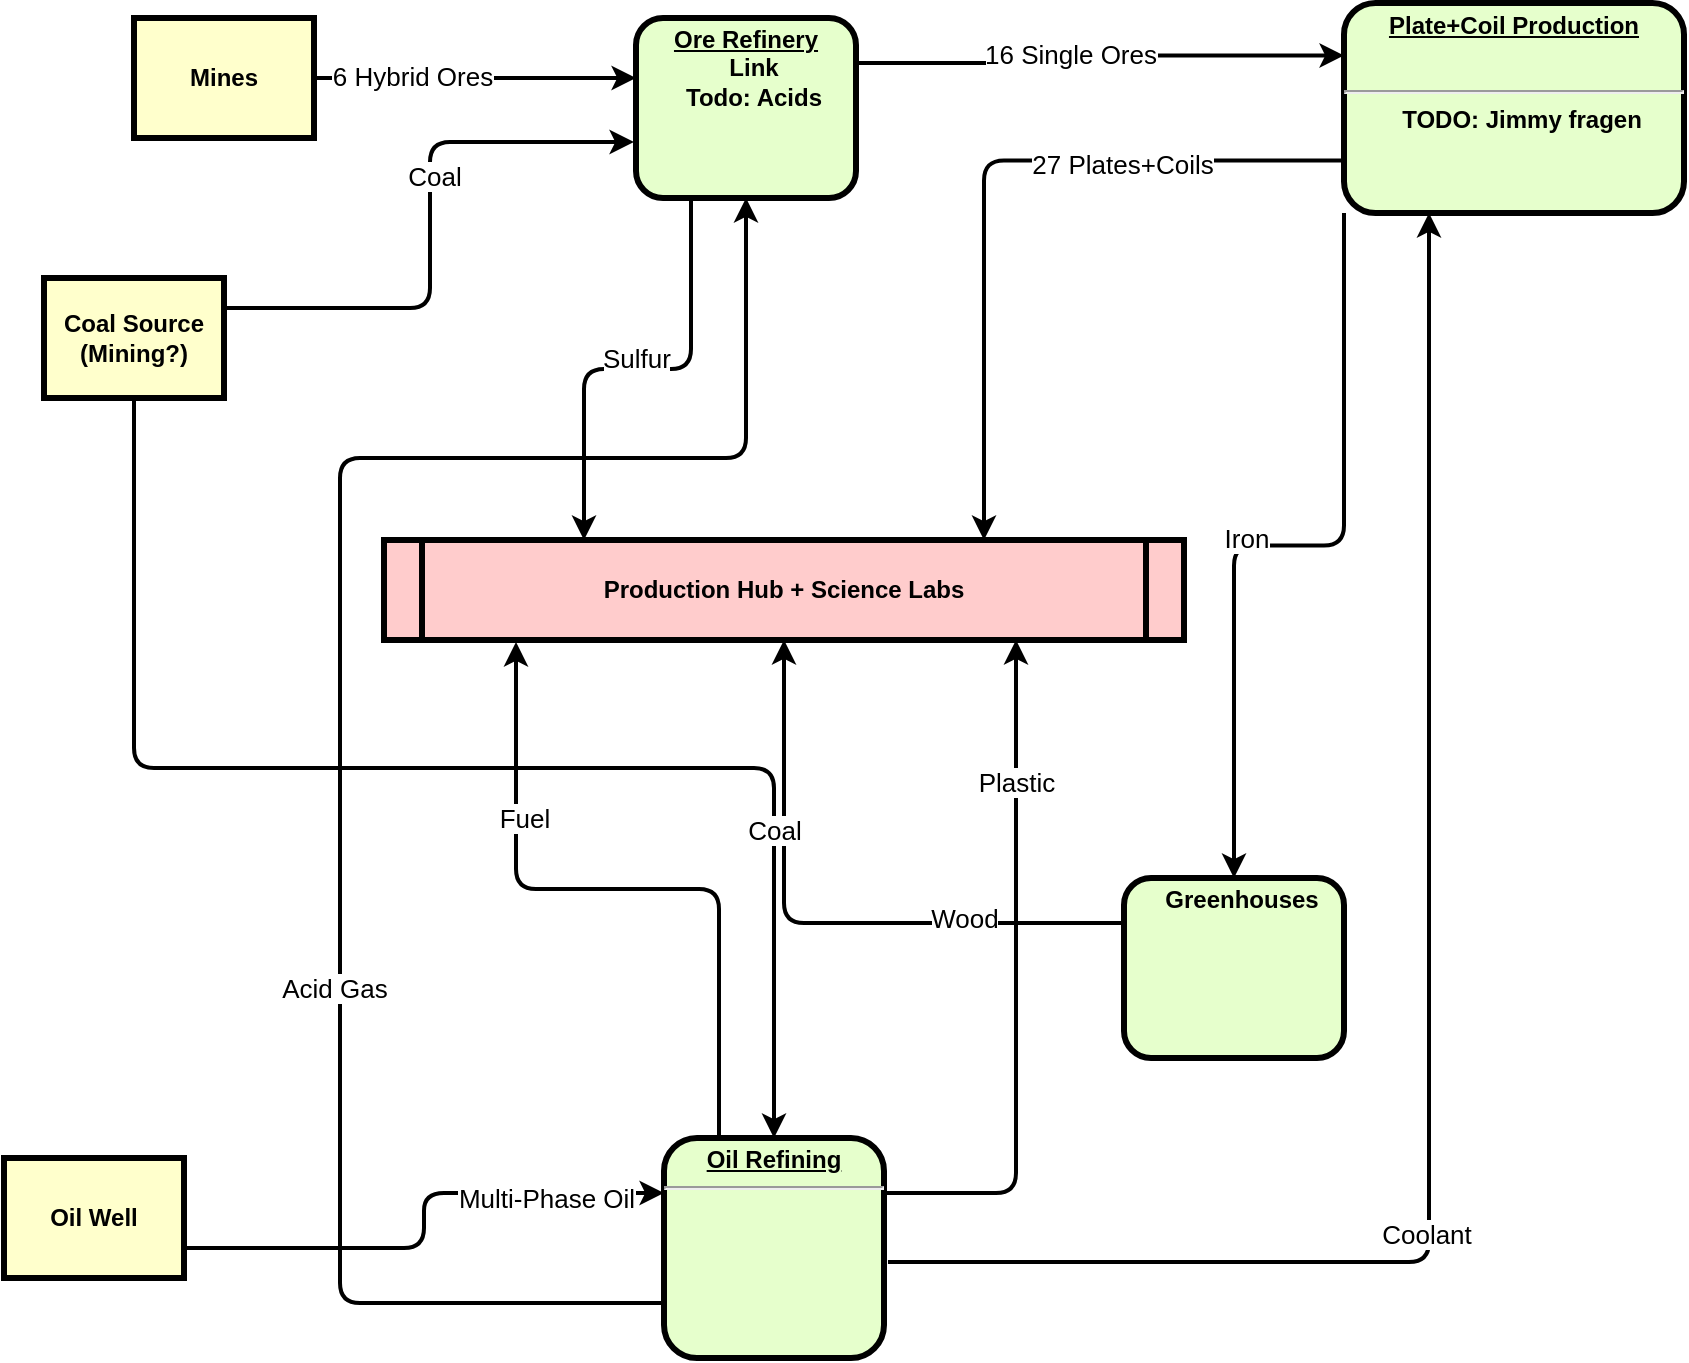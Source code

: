 <mxfile version="13.6.6" type="github">
  <diagram name="Page-1" id="c7558073-3199-34d8-9f00-42111426c3f3">
    <mxGraphModel dx="2248" dy="800" grid="1" gridSize="10" guides="1" tooltips="1" connect="1" arrows="1" fold="1" page="1" pageScale="1" pageWidth="826" pageHeight="1169" background="#ffffff" math="0" shadow="0">
      <root>
        <mxCell id="0" />
        <mxCell id="1" parent="0" />
        <mxCell id="USOq1w8gxivl_0exyOVE-112" style="edgeStyle=orthogonalEdgeStyle;rounded=1;orthogonalLoop=1;jettySize=auto;html=1;exitX=0.25;exitY=1;exitDx=0;exitDy=0;entryX=0.25;entryY=0;entryDx=0;entryDy=0;strokeColor=#000000;strokeWidth=2;fontSize=13;" edge="1" parent="1" source="2" target="5">
          <mxGeometry relative="1" as="geometry" />
        </mxCell>
        <mxCell id="USOq1w8gxivl_0exyOVE-113" value="Sulfur" style="edgeLabel;html=1;align=center;verticalAlign=middle;resizable=0;points=[];fontSize=13;" vertex="1" connectable="0" parent="USOq1w8gxivl_0exyOVE-112">
          <mxGeometry x="-0.388" y="-37" relative="1" as="geometry">
            <mxPoint x="9.5" y="11" as="offset" />
          </mxGeometry>
        </mxCell>
        <mxCell id="2" value="&lt;p style=&quot;margin: 0px ; margin-top: 4px ; text-align: center ; text-decoration: underline&quot;&gt;&lt;strong&gt;Ore Refinery&lt;/strong&gt;&lt;/p&gt;&lt;p style=&quot;margin: 0px ; margin-left: 8px&quot;&gt;Link&lt;/p&gt;&lt;p style=&quot;margin: 0px ; margin-left: 8px&quot;&gt;Todo: Acids&lt;/p&gt;" style="verticalAlign=middle;align=center;overflow=fill;fontSize=12;fontFamily=Helvetica;html=1;rounded=1;fontStyle=1;strokeWidth=3;fillColor=#E6FFCC" parent="1" vertex="1">
          <mxGeometry x="286" y="10" width="110" height="90" as="geometry" />
        </mxCell>
        <mxCell id="3" value="Mines" style="whiteSpace=wrap;align=center;verticalAlign=middle;fontStyle=1;strokeWidth=3;fillColor=#FFFFCC" parent="1" vertex="1">
          <mxGeometry x="35" y="10" width="90" height="60" as="geometry" />
        </mxCell>
        <mxCell id="5" value="Production Hub + Science Labs" style="shape=process;whiteSpace=wrap;align=center;verticalAlign=middle;size=0.048;fontStyle=1;strokeWidth=3;fillColor=#FFCCCC" parent="1" vertex="1">
          <mxGeometry x="160.0" y="271" width="400" height="50" as="geometry" />
        </mxCell>
        <mxCell id="USOq1w8gxivl_0exyOVE-107" style="edgeStyle=orthogonalEdgeStyle;rounded=1;orthogonalLoop=1;jettySize=auto;html=1;exitX=0;exitY=1;exitDx=0;exitDy=0;entryX=0.5;entryY=0;entryDx=0;entryDy=0;fontSize=13;strokeWidth=2;" edge="1" parent="1" source="6" target="8">
          <mxGeometry relative="1" as="geometry" />
        </mxCell>
        <mxCell id="USOq1w8gxivl_0exyOVE-108" value="Iron" style="edgeLabel;html=1;align=center;verticalAlign=middle;resizable=0;points=[];fontSize=13;" vertex="1" connectable="0" parent="USOq1w8gxivl_0exyOVE-107">
          <mxGeometry x="0.115" y="-4" relative="1" as="geometry">
            <mxPoint as="offset" />
          </mxGeometry>
        </mxCell>
        <mxCell id="USOq1w8gxivl_0exyOVE-110" style="edgeStyle=orthogonalEdgeStyle;rounded=1;orthogonalLoop=1;jettySize=auto;html=1;exitX=0;exitY=0.75;exitDx=0;exitDy=0;strokeColor=#000000;strokeWidth=2;fontSize=13;entryX=0.75;entryY=0;entryDx=0;entryDy=0;" edge="1" parent="1" source="6" target="5">
          <mxGeometry relative="1" as="geometry" />
        </mxCell>
        <mxCell id="USOq1w8gxivl_0exyOVE-111" value="27 Plates+Coils" style="edgeLabel;html=1;align=center;verticalAlign=middle;resizable=0;points=[];fontSize=13;" vertex="1" connectable="0" parent="USOq1w8gxivl_0exyOVE-110">
          <mxGeometry x="-0.401" y="2" relative="1" as="geometry">
            <mxPoint as="offset" />
          </mxGeometry>
        </mxCell>
        <mxCell id="6" value="&lt;p style=&quot;margin: 0px ; margin-top: 4px ; text-align: center ; text-decoration: underline&quot;&gt;&lt;strong&gt;Plate+Coil Production&lt;br&gt;&lt;/strong&gt;&lt;/p&gt;&lt;p style=&quot;margin: 0px ; margin-top: 4px ; text-align: center ; text-decoration: underline&quot;&gt;&lt;strong&gt;&lt;br&gt;&lt;/strong&gt;&lt;/p&gt;&lt;hr&gt;&lt;p style=&quot;margin: 0px ; margin-left: 8px&quot;&gt;TODO: Jimmy fragen&lt;/p&gt;" style="verticalAlign=middle;align=center;overflow=fill;fontSize=12;fontFamily=Helvetica;html=1;rounded=1;fontStyle=1;strokeWidth=3;fillColor=#E6FFCC" parent="1" vertex="1">
          <mxGeometry x="640" y="2.5" width="170" height="105" as="geometry" />
        </mxCell>
        <mxCell id="USOq1w8gxivl_0exyOVE-116" style="edgeStyle=orthogonalEdgeStyle;rounded=1;orthogonalLoop=1;jettySize=auto;html=1;exitX=0;exitY=0.25;exitDx=0;exitDy=0;strokeColor=#000000;strokeWidth=2;fontSize=13;" edge="1" parent="1" source="8" target="5">
          <mxGeometry relative="1" as="geometry" />
        </mxCell>
        <mxCell id="USOq1w8gxivl_0exyOVE-117" value="Wood" style="edgeLabel;html=1;align=center;verticalAlign=middle;resizable=0;points=[];fontSize=13;" vertex="1" connectable="0" parent="USOq1w8gxivl_0exyOVE-116">
          <mxGeometry x="-0.485" y="-3" relative="1" as="geometry">
            <mxPoint as="offset" />
          </mxGeometry>
        </mxCell>
        <mxCell id="8" value="&lt;p style=&quot;margin: 0px ; margin-top: 4px ; text-align: center ; text-decoration: underline&quot;&gt;&lt;/p&gt;&lt;p style=&quot;margin: 0px ; margin-left: 8px&quot;&gt;Greenhouses&lt;/p&gt;&lt;p style=&quot;margin: 0px ; margin-left: 8px&quot;&gt;&lt;br&gt;&lt;/p&gt;&lt;p style=&quot;margin: 0px ; margin-left: 8px&quot;&gt;&lt;br&gt;&lt;/p&gt;" style="verticalAlign=middle;align=center;overflow=fill;fontSize=12;fontFamily=Helvetica;html=1;rounded=1;fontStyle=1;strokeWidth=3;fillColor=#E6FFCC" parent="1" vertex="1">
          <mxGeometry x="530" y="440" width="110" height="90" as="geometry" />
        </mxCell>
        <mxCell id="USOq1w8gxivl_0exyOVE-114" style="edgeStyle=orthogonalEdgeStyle;rounded=1;orthogonalLoop=1;jettySize=auto;html=1;exitX=1.018;exitY=0.564;exitDx=0;exitDy=0;entryX=0.25;entryY=1;entryDx=0;entryDy=0;strokeColor=#000000;strokeWidth=2;fontSize=13;exitPerimeter=0;" edge="1" parent="1" source="10" target="6">
          <mxGeometry relative="1" as="geometry" />
        </mxCell>
        <mxCell id="USOq1w8gxivl_0exyOVE-124" value="Coolant" style="edgeLabel;html=1;align=center;verticalAlign=middle;resizable=0;points=[];fontSize=13;" vertex="1" connectable="0" parent="USOq1w8gxivl_0exyOVE-114">
          <mxGeometry x="-0.282" y="2" relative="1" as="geometry">
            <mxPoint y="1" as="offset" />
          </mxGeometry>
        </mxCell>
        <mxCell id="USOq1w8gxivl_0exyOVE-127" style="edgeStyle=orthogonalEdgeStyle;rounded=1;orthogonalLoop=1;jettySize=auto;html=1;exitX=0;exitY=0.75;exitDx=0;exitDy=0;strokeColor=#000000;strokeWidth=2;fontSize=13;" edge="1" parent="1" source="10" target="2">
          <mxGeometry relative="1" as="geometry">
            <Array as="points">
              <mxPoint x="138" y="653" />
              <mxPoint x="138" y="230" />
              <mxPoint x="341" y="230" />
            </Array>
          </mxGeometry>
        </mxCell>
        <mxCell id="USOq1w8gxivl_0exyOVE-129" value="Acid Gas" style="edgeLabel;html=1;align=center;verticalAlign=middle;resizable=0;points=[];fontSize=13;" vertex="1" connectable="0" parent="USOq1w8gxivl_0exyOVE-127">
          <mxGeometry x="-0.302" y="4" relative="1" as="geometry">
            <mxPoint x="1" as="offset" />
          </mxGeometry>
        </mxCell>
        <mxCell id="USOq1w8gxivl_0exyOVE-133" style="edgeStyle=orthogonalEdgeStyle;rounded=1;orthogonalLoop=1;jettySize=auto;html=1;exitX=0.25;exitY=0;exitDx=0;exitDy=0;entryX=0.165;entryY=1.02;entryDx=0;entryDy=0;entryPerimeter=0;strokeColor=#000000;strokeWidth=2;fontSize=13;" edge="1" parent="1" source="10" target="5">
          <mxGeometry relative="1" as="geometry" />
        </mxCell>
        <mxCell id="USOq1w8gxivl_0exyOVE-134" value="Fuel" style="edgeLabel;html=1;align=center;verticalAlign=middle;resizable=0;points=[];fontSize=13;" vertex="1" connectable="0" parent="USOq1w8gxivl_0exyOVE-133">
          <mxGeometry x="0.179" y="4" relative="1" as="geometry">
            <mxPoint x="-16" y="-39.5" as="offset" />
          </mxGeometry>
        </mxCell>
        <mxCell id="USOq1w8gxivl_0exyOVE-135" style="edgeStyle=orthogonalEdgeStyle;rounded=1;orthogonalLoop=1;jettySize=auto;html=1;exitX=1;exitY=0.25;exitDx=0;exitDy=0;entryX=0.79;entryY=1;entryDx=0;entryDy=0;entryPerimeter=0;strokeColor=#000000;strokeWidth=2;fontSize=13;" edge="1" parent="1" source="10" target="5">
          <mxGeometry relative="1" as="geometry" />
        </mxCell>
        <mxCell id="USOq1w8gxivl_0exyOVE-136" value="Plastic" style="edgeLabel;html=1;align=center;verticalAlign=middle;resizable=0;points=[];fontSize=13;" vertex="1" connectable="0" parent="USOq1w8gxivl_0exyOVE-135">
          <mxGeometry x="0.585" relative="1" as="geometry">
            <mxPoint as="offset" />
          </mxGeometry>
        </mxCell>
        <mxCell id="10" value="&lt;p style=&quot;margin: 0px ; margin-top: 4px ; text-align: center ; text-decoration: underline&quot;&gt;&lt;strong&gt;Oil Refining&lt;/strong&gt;&lt;/p&gt;&lt;hr&gt;&lt;p style=&quot;margin: 0px ; margin-left: 8px&quot;&gt;&lt;br&gt;&lt;/p&gt;" style="verticalAlign=middle;align=center;overflow=fill;fontSize=12;fontFamily=Helvetica;html=1;rounded=1;fontStyle=1;strokeWidth=3;fillColor=#E6FFCC" parent="1" vertex="1">
          <mxGeometry x="300" y="570" width="110" height="110" as="geometry" />
        </mxCell>
        <mxCell id="36" value="" style="edgeStyle=none;noEdgeStyle=1;strokeWidth=2;entryX=0;entryY=0.333;entryDx=0;entryDy=0;entryPerimeter=0;" parent="1" source="3" target="2" edge="1">
          <mxGeometry width="100" height="100" relative="1" as="geometry">
            <mxPoint x="20" y="250" as="sourcePoint" />
            <mxPoint x="240" y="44" as="targetPoint" />
          </mxGeometry>
        </mxCell>
        <mxCell id="USOq1w8gxivl_0exyOVE-105" value="6 Hybrid Ores" style="edgeLabel;html=1;align=center;verticalAlign=middle;resizable=0;points=[];fontSize=13;" vertex="1" connectable="0" parent="36">
          <mxGeometry x="-0.391" y="1" relative="1" as="geometry">
            <mxPoint as="offset" />
          </mxGeometry>
        </mxCell>
        <mxCell id="USOq1w8gxivl_0exyOVE-98" value="" style="edgeStyle=orthogonalEdgeStyle;strokeWidth=2;entryX=0;entryY=0.25;entryDx=0;entryDy=0;exitX=1;exitY=0.25;exitDx=0;exitDy=0;" edge="1" parent="1" source="2" target="6">
          <mxGeometry width="100" height="100" relative="1" as="geometry">
            <mxPoint x="399" y="39.523" as="sourcePoint" />
            <mxPoint x="530" y="42" as="targetPoint" />
          </mxGeometry>
        </mxCell>
        <mxCell id="USOq1w8gxivl_0exyOVE-106" value="16 Single Ores" style="edgeLabel;html=1;align=center;verticalAlign=middle;resizable=0;points=[];fontSize=13;" vertex="1" connectable="0" parent="USOq1w8gxivl_0exyOVE-98">
          <mxGeometry x="0.056" y="21" relative="1" as="geometry">
            <mxPoint x="-21" y="20" as="offset" />
          </mxGeometry>
        </mxCell>
        <mxCell id="USOq1w8gxivl_0exyOVE-118" style="edgeStyle=orthogonalEdgeStyle;rounded=1;orthogonalLoop=1;jettySize=auto;html=1;exitX=0.5;exitY=1;exitDx=0;exitDy=0;strokeColor=#000000;strokeWidth=2;fontSize=13;" edge="1" parent="1" source="USOq1w8gxivl_0exyOVE-99" target="10">
          <mxGeometry relative="1" as="geometry" />
        </mxCell>
        <mxCell id="USOq1w8gxivl_0exyOVE-119" value="Coal" style="edgeLabel;html=1;align=center;verticalAlign=middle;resizable=0;points=[];fontSize=13;" vertex="1" connectable="0" parent="USOq1w8gxivl_0exyOVE-118">
          <mxGeometry x="0.553" relative="1" as="geometry">
            <mxPoint as="offset" />
          </mxGeometry>
        </mxCell>
        <mxCell id="USOq1w8gxivl_0exyOVE-99" value="Coal Source&#xa;(Mining?)" style="whiteSpace=wrap;align=center;verticalAlign=middle;fontStyle=1;strokeWidth=3;fillColor=#FFFFCC" vertex="1" parent="1">
          <mxGeometry x="-10" y="140" width="90" height="60" as="geometry" />
        </mxCell>
        <mxCell id="USOq1w8gxivl_0exyOVE-101" value="" style="edgeStyle=orthogonalEdgeStyle;strokeWidth=2;exitX=1;exitY=0.25;exitDx=0;exitDy=0;rounded=1;entryX=-0.009;entryY=0.689;entryDx=0;entryDy=0;entryPerimeter=0;" edge="1" parent="1" source="USOq1w8gxivl_0exyOVE-99" target="2">
          <mxGeometry width="100" height="100" relative="1" as="geometry">
            <mxPoint x="125" y="155" as="sourcePoint" />
            <mxPoint x="280" y="100" as="targetPoint" />
          </mxGeometry>
        </mxCell>
        <mxCell id="USOq1w8gxivl_0exyOVE-120" value="Coal" style="edgeLabel;html=1;align=center;verticalAlign=middle;resizable=0;points=[];fontSize=13;" vertex="1" connectable="0" parent="USOq1w8gxivl_0exyOVE-101">
          <mxGeometry x="0.174" y="-2" relative="1" as="geometry">
            <mxPoint as="offset" />
          </mxGeometry>
        </mxCell>
        <mxCell id="USOq1w8gxivl_0exyOVE-131" style="edgeStyle=orthogonalEdgeStyle;rounded=1;orthogonalLoop=1;jettySize=auto;html=1;exitX=1;exitY=0.75;exitDx=0;exitDy=0;entryX=0;entryY=0.25;entryDx=0;entryDy=0;strokeColor=#000000;strokeWidth=2;fontSize=13;" edge="1" parent="1" source="USOq1w8gxivl_0exyOVE-130" target="10">
          <mxGeometry relative="1" as="geometry">
            <mxPoint x="50" y="623.72" as="sourcePoint" />
            <mxPoint x="330" y="596.22" as="targetPoint" />
          </mxGeometry>
        </mxCell>
        <mxCell id="USOq1w8gxivl_0exyOVE-132" value="Multi-Phase Oil" style="edgeLabel;html=1;align=center;verticalAlign=middle;resizable=0;points=[];fontSize=13;" vertex="1" connectable="0" parent="USOq1w8gxivl_0exyOVE-131">
          <mxGeometry x="-0.743" y="-1" relative="1" as="geometry">
            <mxPoint x="146" y="-26" as="offset" />
          </mxGeometry>
        </mxCell>
        <mxCell id="USOq1w8gxivl_0exyOVE-130" value="Oil Well" style="whiteSpace=wrap;align=center;verticalAlign=middle;fontStyle=1;strokeWidth=3;fillColor=#FFFFCC" vertex="1" parent="1">
          <mxGeometry x="-30" y="580" width="90" height="60" as="geometry" />
        </mxCell>
      </root>
    </mxGraphModel>
  </diagram>
</mxfile>
